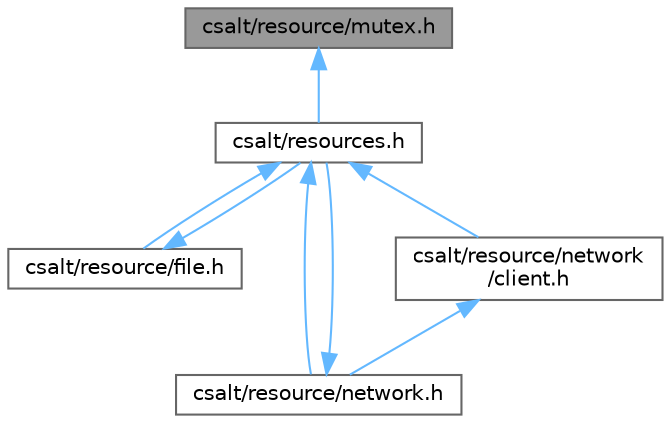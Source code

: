 digraph "csalt/resource/mutex.h"
{
 // LATEX_PDF_SIZE
  bgcolor="transparent";
  edge [fontname=Helvetica,fontsize=10,labelfontname=Helvetica,labelfontsize=10];
  node [fontname=Helvetica,fontsize=10,shape=box,height=0.2,width=0.4];
  Node1 [id="Node000001",label="csalt/resource/mutex.h",height=0.2,width=0.4,color="gray40", fillcolor="grey60", style="filled", fontcolor="black",tooltip="Decorates a resource for synchronization with a mutex."];
  Node1 -> Node2 [id="edge1_Node000001_Node000002",dir="back",color="steelblue1",style="solid",tooltip=" "];
  Node2 [id="Node000002",label="csalt/resources.h",height=0.2,width=0.4,color="grey40", fillcolor="white", style="filled",URL="$resources_8h_source.html",tooltip=" "];
  Node2 -> Node3 [id="edge2_Node000002_Node000003",dir="back",color="steelblue1",style="solid",tooltip=" "];
  Node3 [id="Node000003",label="csalt/resource/file.h",height=0.2,width=0.4,color="grey40", fillcolor="white", style="filled",URL="$file_8h.html",tooltip="Represents a file on the file system."];
  Node3 -> Node2 [id="edge3_Node000003_Node000002",dir="back",color="steelblue1",style="solid",tooltip=" "];
  Node2 -> Node4 [id="edge4_Node000002_Node000004",dir="back",color="steelblue1",style="solid",tooltip=" "];
  Node4 [id="Node000004",label="csalt/resource/network.h",height=0.2,width=0.4,color="grey40", fillcolor="white", style="filled",URL="$network_8h.html",tooltip="This module contains common networking functionality used by most network resources."];
  Node4 -> Node2 [id="edge5_Node000004_Node000002",dir="back",color="steelblue1",style="solid",tooltip=" "];
  Node2 -> Node5 [id="edge6_Node000002_Node000005",dir="back",color="steelblue1",style="solid",tooltip=" "];
  Node5 [id="Node000005",label="csalt/resource/network\l/client.h",height=0.2,width=0.4,color="grey40", fillcolor="white", style="filled",URL="$client_8h.html",tooltip="Represents a connect()ed network socket."];
  Node5 -> Node4 [id="edge7_Node000005_Node000004",dir="back",color="steelblue1",style="solid",tooltip=" "];
}
